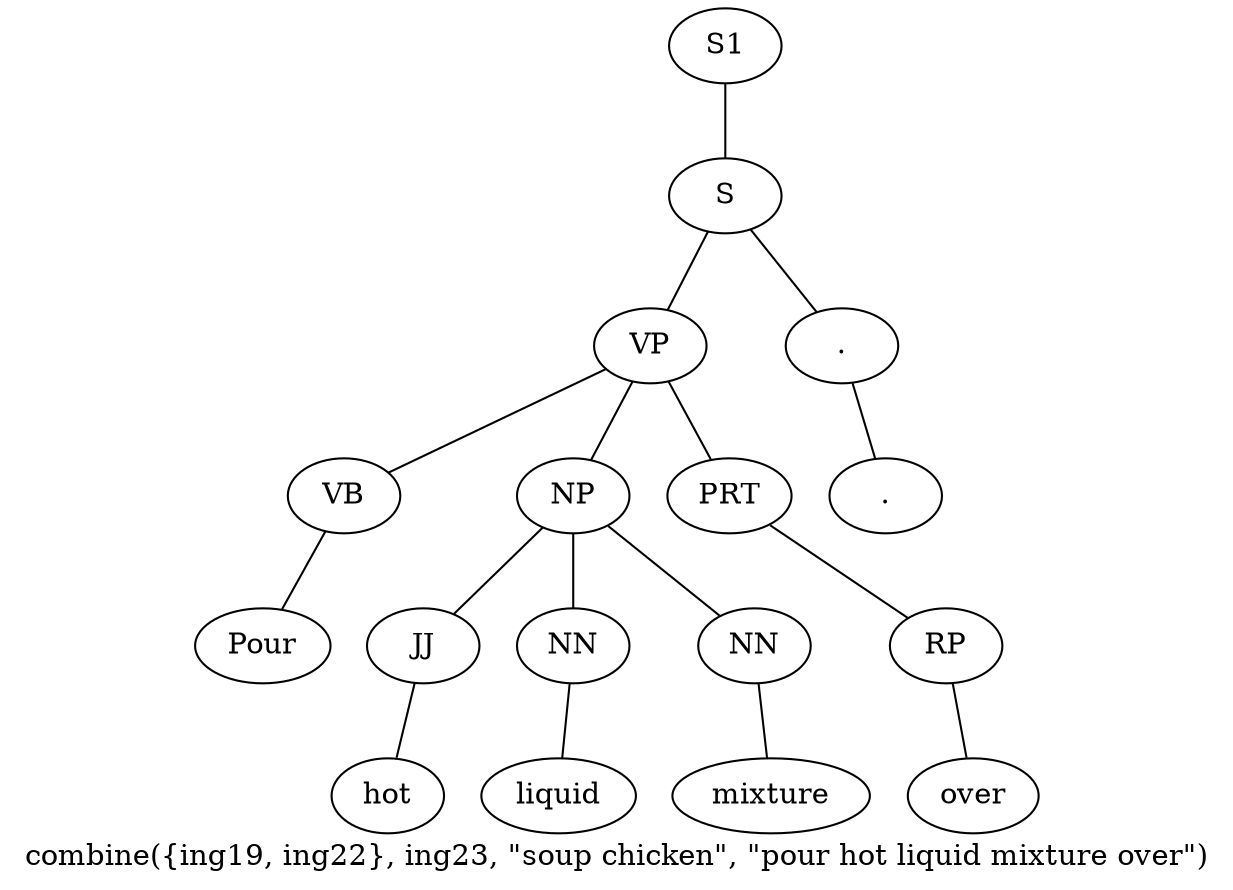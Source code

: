 graph SyntaxGraph {
	label = "combine({ing19, ing22}, ing23, \"soup chicken\", \"pour hot liquid mixture over\")";
	Node0 [label="S1"];
	Node1 [label="S"];
	Node2 [label="VP"];
	Node3 [label="VB"];
	Node4 [label="Pour"];
	Node5 [label="NP"];
	Node6 [label="JJ"];
	Node7 [label="hot"];
	Node8 [label="NN"];
	Node9 [label="liquid"];
	Node10 [label="NN"];
	Node11 [label="mixture"];
	Node12 [label="PRT"];
	Node13 [label="RP"];
	Node14 [label="over"];
	Node15 [label="."];
	Node16 [label="."];

	Node0 -- Node1;
	Node1 -- Node2;
	Node1 -- Node15;
	Node2 -- Node3;
	Node2 -- Node5;
	Node2 -- Node12;
	Node3 -- Node4;
	Node5 -- Node6;
	Node5 -- Node8;
	Node5 -- Node10;
	Node6 -- Node7;
	Node8 -- Node9;
	Node10 -- Node11;
	Node12 -- Node13;
	Node13 -- Node14;
	Node15 -- Node16;
}